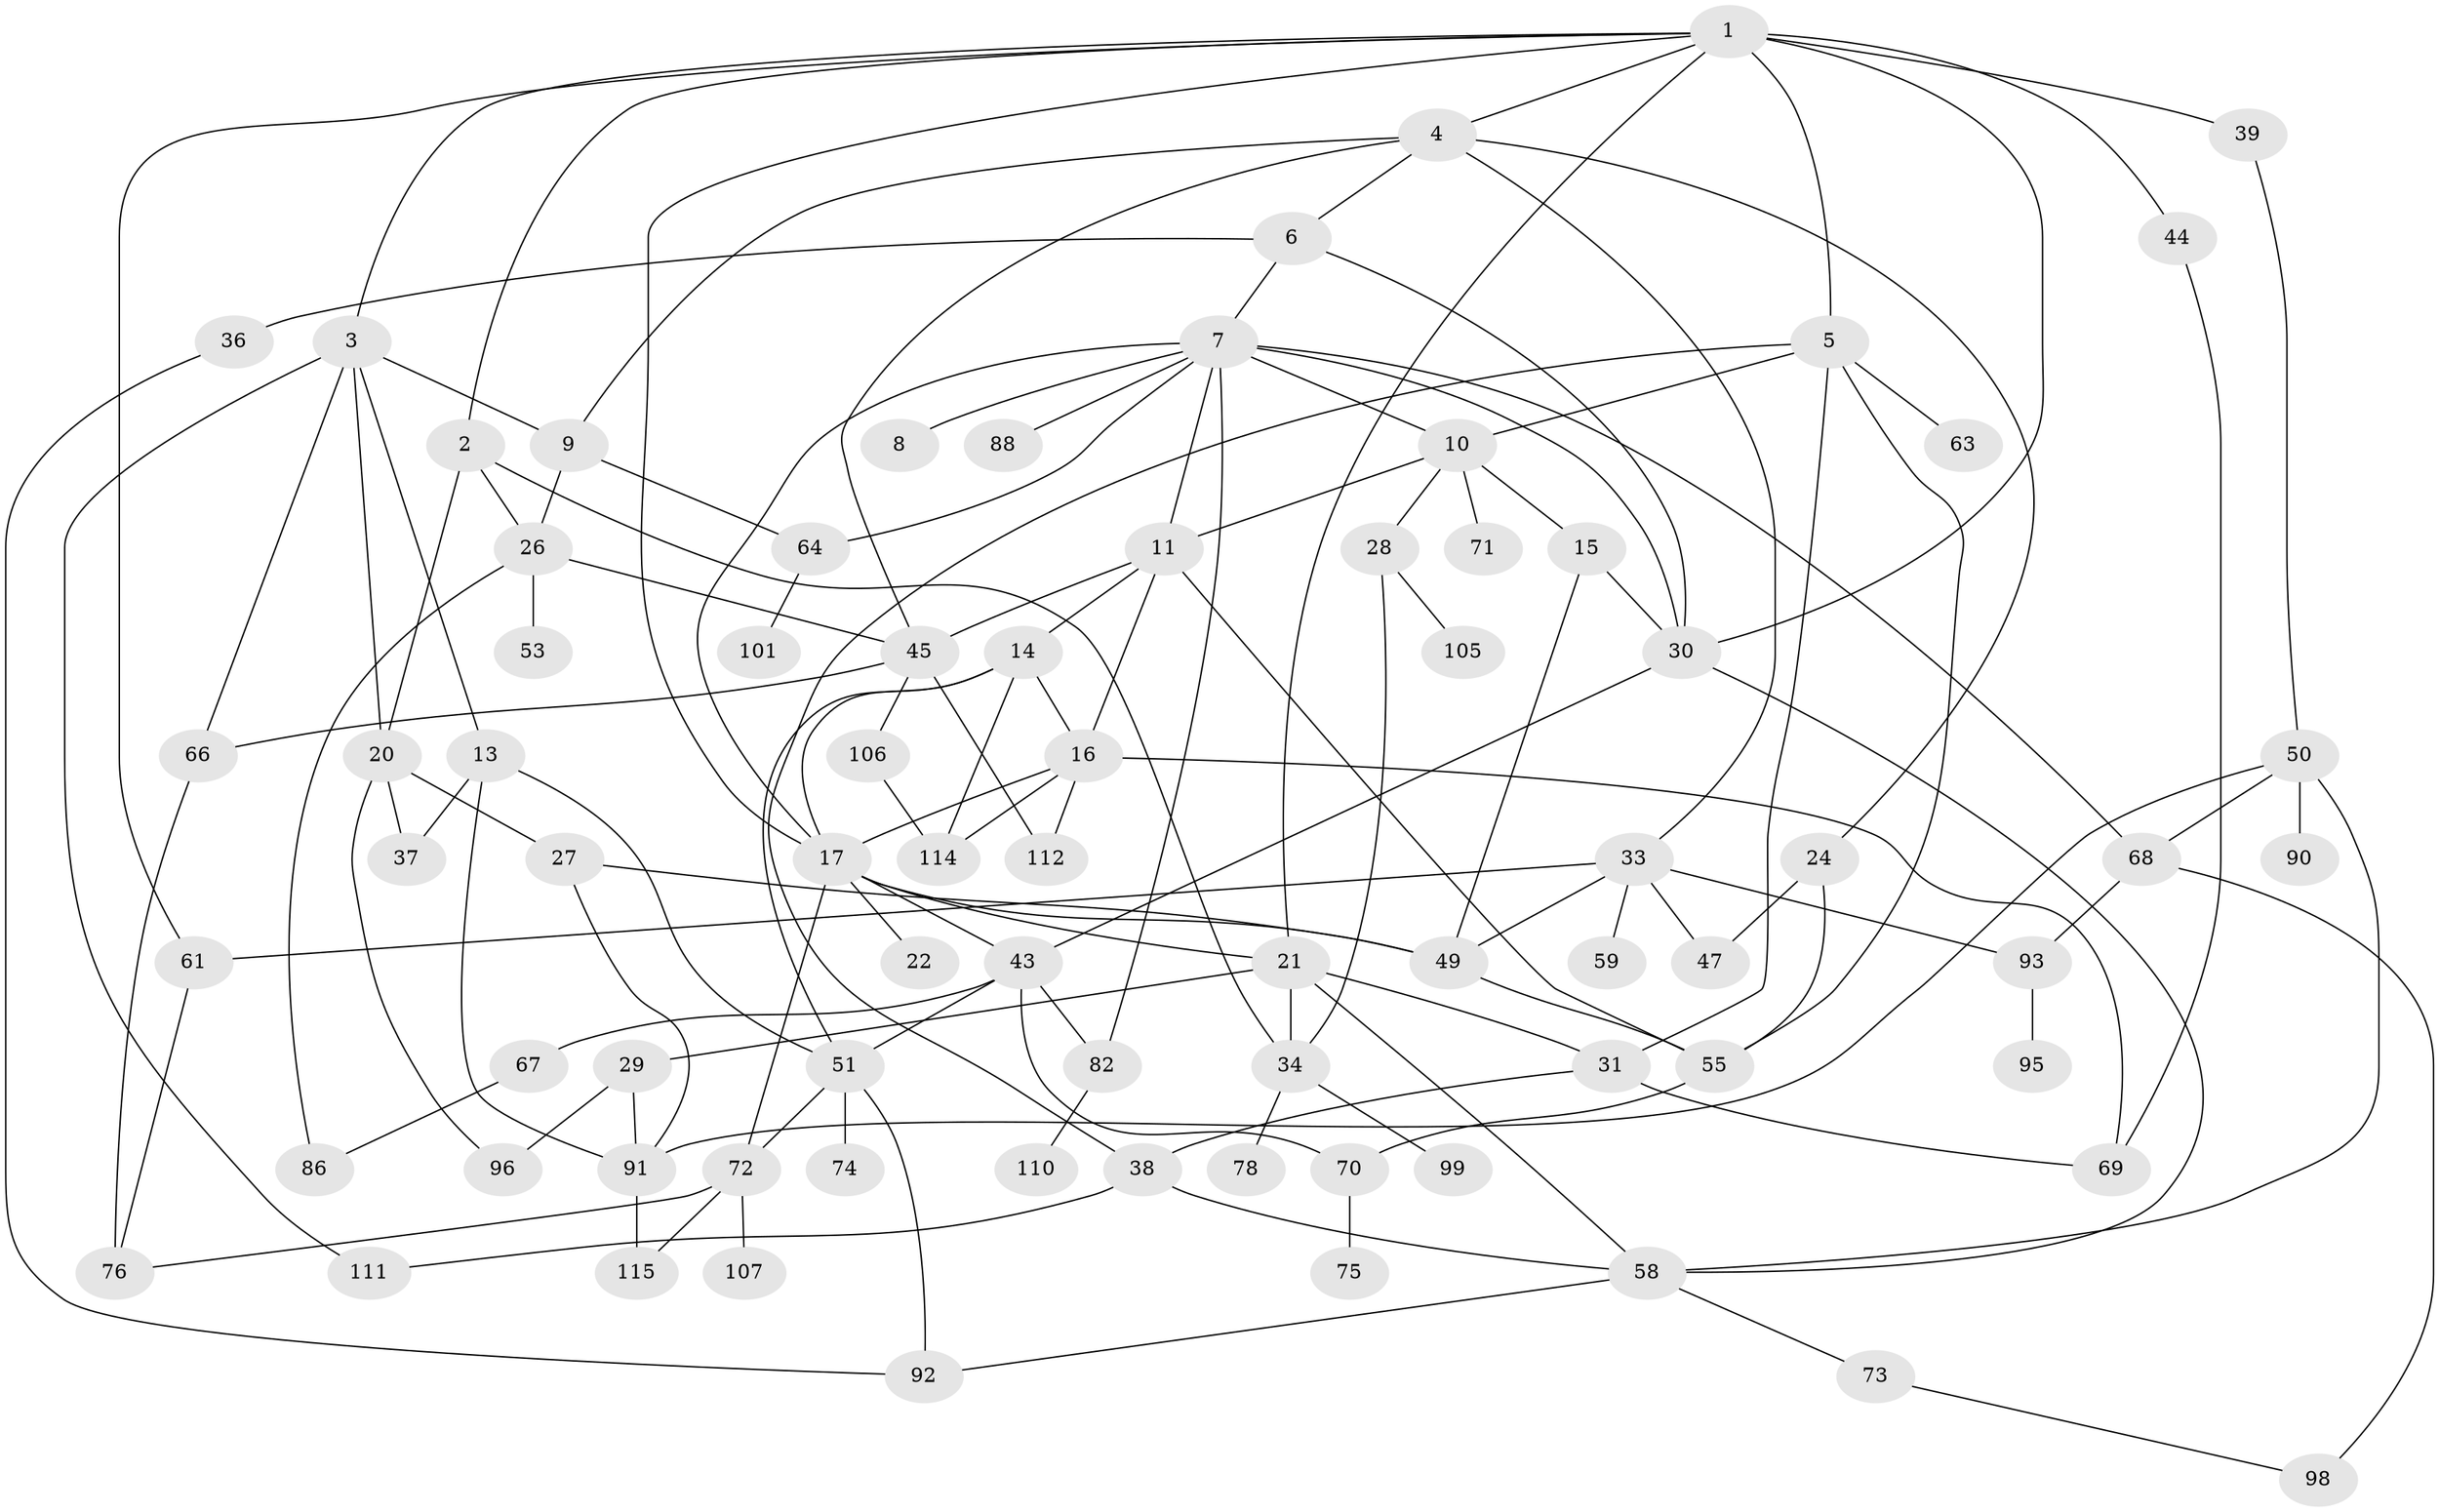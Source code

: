 // original degree distribution, {9: 0.008620689655172414, 4: 0.14655172413793102, 5: 0.05172413793103448, 7: 0.008620689655172414, 6: 0.0603448275862069, 8: 0.017241379310344827, 2: 0.27586206896551724, 3: 0.25862068965517243, 1: 0.1724137931034483}
// Generated by graph-tools (version 1.1) at 2025/41/03/06/25 10:41:28]
// undirected, 78 vertices, 135 edges
graph export_dot {
graph [start="1"]
  node [color=gray90,style=filled];
  1 [super="+12"];
  2;
  3 [super="+25"];
  4 [super="+18"];
  5 [super="+84"];
  6;
  7 [super="+23"];
  8 [super="+60"];
  9 [super="+35"];
  10 [super="+56"];
  11;
  13 [super="+41"];
  14 [super="+32"];
  15 [super="+94"];
  16 [super="+54"];
  17 [super="+19"];
  20 [super="+46"];
  21;
  22;
  24 [super="+83"];
  26 [super="+65"];
  27;
  28;
  29 [super="+57"];
  30 [super="+40"];
  31;
  33 [super="+100"];
  34 [super="+87"];
  36 [super="+42"];
  37;
  38;
  39;
  43 [super="+80"];
  44 [super="+85"];
  45 [super="+48"];
  47;
  49 [super="+79"];
  50 [super="+104"];
  51 [super="+52"];
  53;
  55 [super="+103"];
  58 [super="+62"];
  59;
  61 [super="+108"];
  63;
  64;
  66 [super="+77"];
  67 [super="+81"];
  68 [super="+89"];
  69;
  70 [super="+113"];
  71;
  72 [super="+102"];
  73;
  74;
  75;
  76;
  78;
  82;
  86;
  88;
  90;
  91 [super="+97"];
  92;
  93;
  95;
  96 [super="+116"];
  98 [super="+109"];
  99;
  101;
  105;
  106;
  107;
  110;
  111;
  112;
  114;
  115;
  1 -- 2;
  1 -- 3;
  1 -- 4;
  1 -- 5;
  1 -- 44;
  1 -- 61;
  1 -- 17;
  1 -- 21;
  1 -- 30;
  1 -- 39;
  2 -- 20;
  2 -- 26;
  2 -- 34;
  3 -- 9;
  3 -- 13;
  3 -- 66;
  3 -- 20;
  3 -- 111;
  4 -- 6;
  4 -- 24;
  4 -- 33;
  4 -- 45;
  4 -- 9;
  5 -- 63;
  5 -- 10;
  5 -- 38;
  5 -- 55;
  5 -- 31;
  6 -- 7;
  6 -- 36;
  6 -- 30;
  7 -- 8;
  7 -- 10;
  7 -- 64;
  7 -- 82;
  7 -- 88;
  7 -- 11;
  7 -- 30;
  7 -- 68;
  7 -- 17;
  9 -- 26;
  9 -- 64;
  10 -- 11;
  10 -- 15;
  10 -- 28;
  10 -- 71;
  11 -- 14;
  11 -- 16;
  11 -- 55;
  11 -- 45;
  13 -- 91;
  13 -- 37;
  13 -- 51;
  14 -- 51;
  14 -- 16;
  14 -- 17;
  14 -- 114;
  15 -- 30;
  15 -- 49;
  16 -- 17;
  16 -- 114;
  16 -- 69;
  16 -- 112;
  17 -- 21;
  17 -- 22;
  17 -- 43;
  17 -- 72;
  17 -- 49;
  20 -- 27;
  20 -- 37;
  20 -- 96;
  21 -- 29;
  21 -- 31;
  21 -- 34;
  21 -- 58;
  24 -- 47;
  24 -- 55;
  26 -- 53;
  26 -- 45;
  26 -- 86;
  27 -- 49;
  27 -- 91;
  28 -- 105;
  28 -- 34;
  29 -- 96;
  29 -- 91;
  30 -- 58;
  30 -- 43;
  31 -- 38;
  31 -- 69;
  33 -- 47;
  33 -- 59;
  33 -- 93;
  33 -- 49;
  33 -- 61;
  34 -- 78;
  34 -- 99;
  36 -- 92;
  38 -- 111;
  38 -- 58;
  39 -- 50;
  43 -- 67;
  43 -- 70;
  43 -- 82;
  43 -- 51;
  44 -- 69;
  45 -- 106;
  45 -- 112;
  45 -- 66;
  49 -- 55;
  50 -- 68;
  50 -- 90;
  50 -- 91;
  50 -- 58;
  51 -- 74;
  51 -- 92;
  51 -- 72;
  55 -- 70;
  58 -- 73;
  58 -- 92;
  61 -- 76;
  64 -- 101;
  66 -- 76;
  67 -- 86;
  68 -- 98;
  68 -- 93;
  70 -- 75;
  72 -- 76;
  72 -- 107;
  72 -- 115;
  73 -- 98;
  82 -- 110;
  91 -- 115;
  93 -- 95;
  106 -- 114;
}

